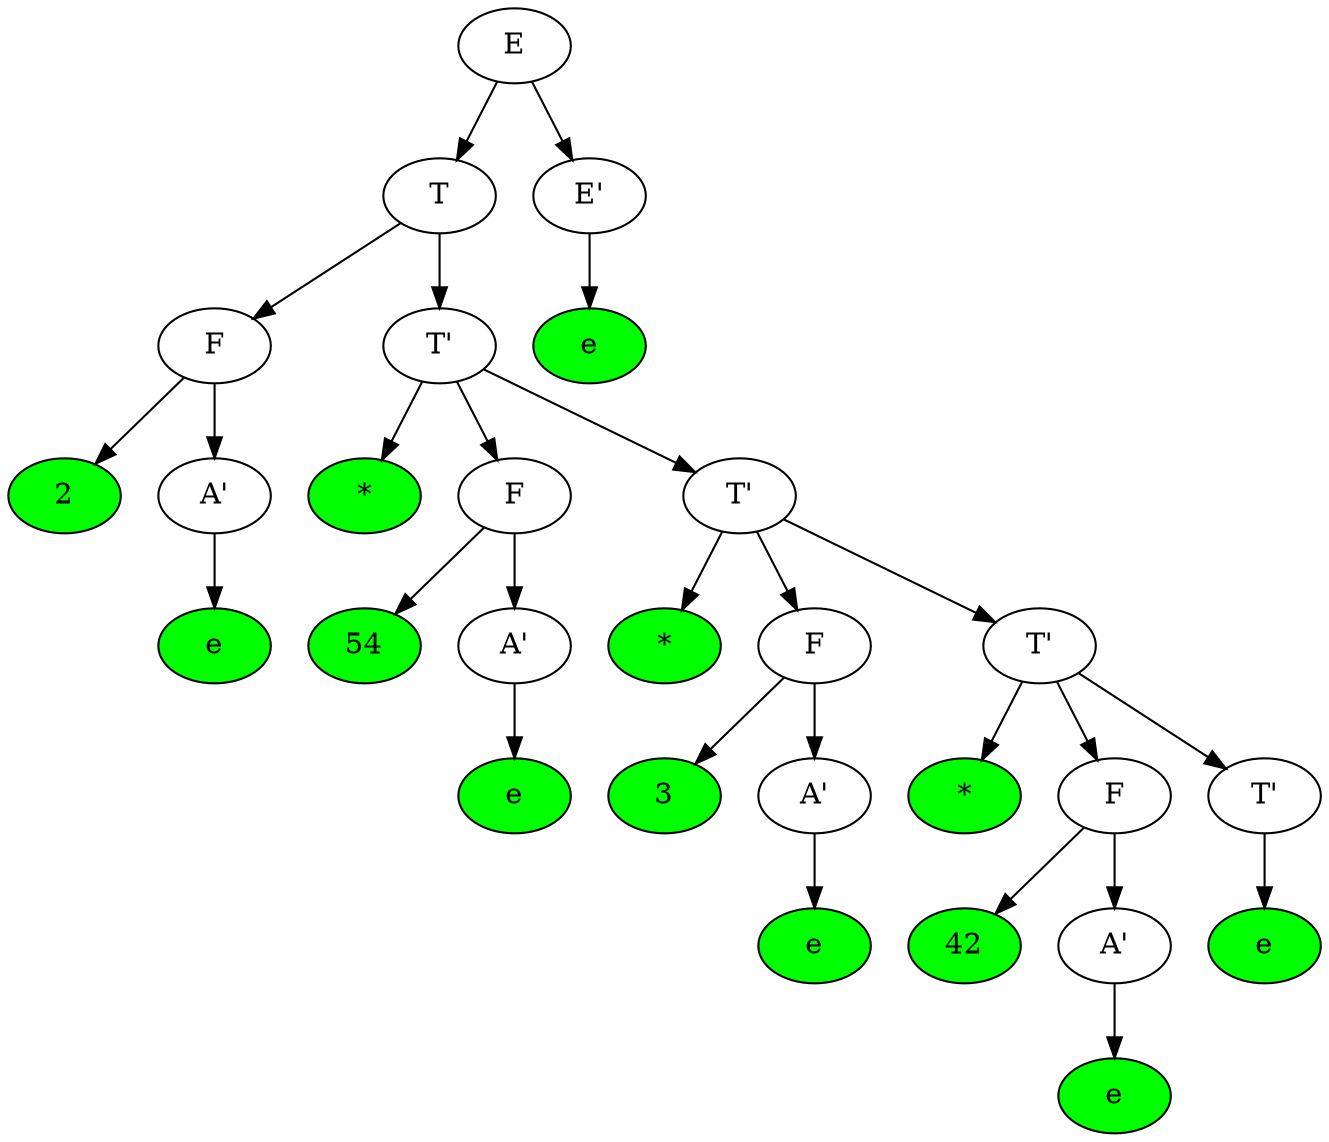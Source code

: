 digraph parseTree {
	ordering=out;
	a_0 [label="E"];
	a_1 [label="T"];
	a_2 [label="F"];
	a_3 [label="2"; style=filled; fillcolor=green;];
	a_4 [label="A'"];
	a_5 [label="e"; style=filled; fillcolor=green;];
	a_4 -> a_5
	a_2 -> a_3
	a_2 -> a_4
	a_6 [label="T'"];
	a_7 [label="*"; style=filled; fillcolor=green;];
	a_8 [label="F"];
	a_9 [label="54"; style=filled; fillcolor=green;];
	a_10 [label="A'"];
	a_11 [label="e"; style=filled; fillcolor=green;];
	a_10 -> a_11
	a_8 -> a_9
	a_8 -> a_10
	a_12 [label="T'"];
	a_13 [label="*"; style=filled; fillcolor=green;];
	a_14 [label="F"];
	a_15 [label="3"; style=filled; fillcolor=green;];
	a_16 [label="A'"];
	a_17 [label="e"; style=filled; fillcolor=green;];
	a_16 -> a_17
	a_14 -> a_15
	a_14 -> a_16
	a_18 [label="T'"];
	a_19 [label="*"; style=filled; fillcolor=green;];
	a_20 [label="F"];
	a_21 [label="42"; style=filled; fillcolor=green;];
	a_22 [label="A'"];
	a_23 [label="e"; style=filled; fillcolor=green;];
	a_22 -> a_23
	a_20 -> a_21
	a_20 -> a_22
	a_24 [label="T'"];
	a_25 [label="e"; style=filled; fillcolor=green;];
	a_24 -> a_25
	a_18 -> a_19
	a_18 -> a_20
	a_18 -> a_24
	a_12 -> a_13
	a_12 -> a_14
	a_12 -> a_18
	a_6 -> a_7
	a_6 -> a_8
	a_6 -> a_12
	a_1 -> a_2
	a_1 -> a_6
	a_26 [label="E'"];
	a_27 [label="e"; style=filled; fillcolor=green;];
	a_26 -> a_27
	a_0 -> a_1
	a_0 -> a_26
}
